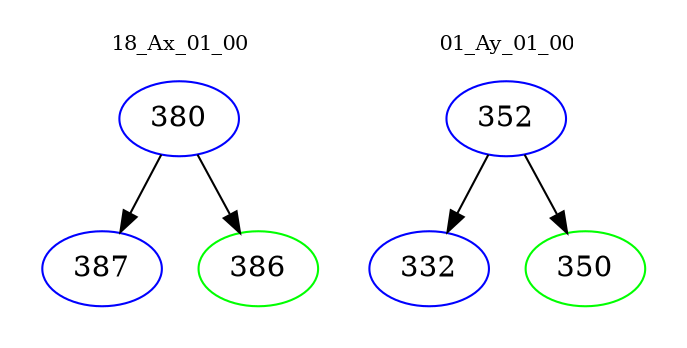 digraph{
subgraph cluster_0 {
color = white
label = "18_Ax_01_00";
fontsize=10;
T0_380 [label="380", color="blue"]
T0_380 -> T0_387 [color="black"]
T0_387 [label="387", color="blue"]
T0_380 -> T0_386 [color="black"]
T0_386 [label="386", color="green"]
}
subgraph cluster_1 {
color = white
label = "01_Ay_01_00";
fontsize=10;
T1_352 [label="352", color="blue"]
T1_352 -> T1_332 [color="black"]
T1_332 [label="332", color="blue"]
T1_352 -> T1_350 [color="black"]
T1_350 [label="350", color="green"]
}
}
